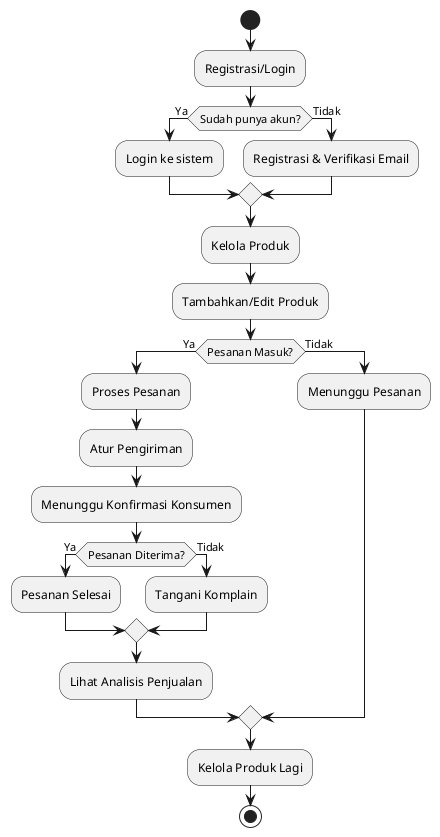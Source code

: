 @startuml
start
:Registrasi/Login;
if (Sudah punya akun?) then (Ya)
    :Login ke sistem;
else (Tidak)
    :Registrasi & Verifikasi Email;
endif
:Kelola Produk;
:Tambahkan/Edit Produk;
if (Pesanan Masuk?) then (Ya)
    :Proses Pesanan;
    :Atur Pengiriman;
    :Menunggu Konfirmasi Konsumen;
    if (Pesanan Diterima?) then (Ya)
        :Pesanan Selesai;
    else (Tidak)
        :Tangani Komplain;
    endif
    :Lihat Analisis Penjualan;
else (Tidak)
    :Menunggu Pesanan;
endif
:Kelola Produk Lagi;
stop
@enduml
